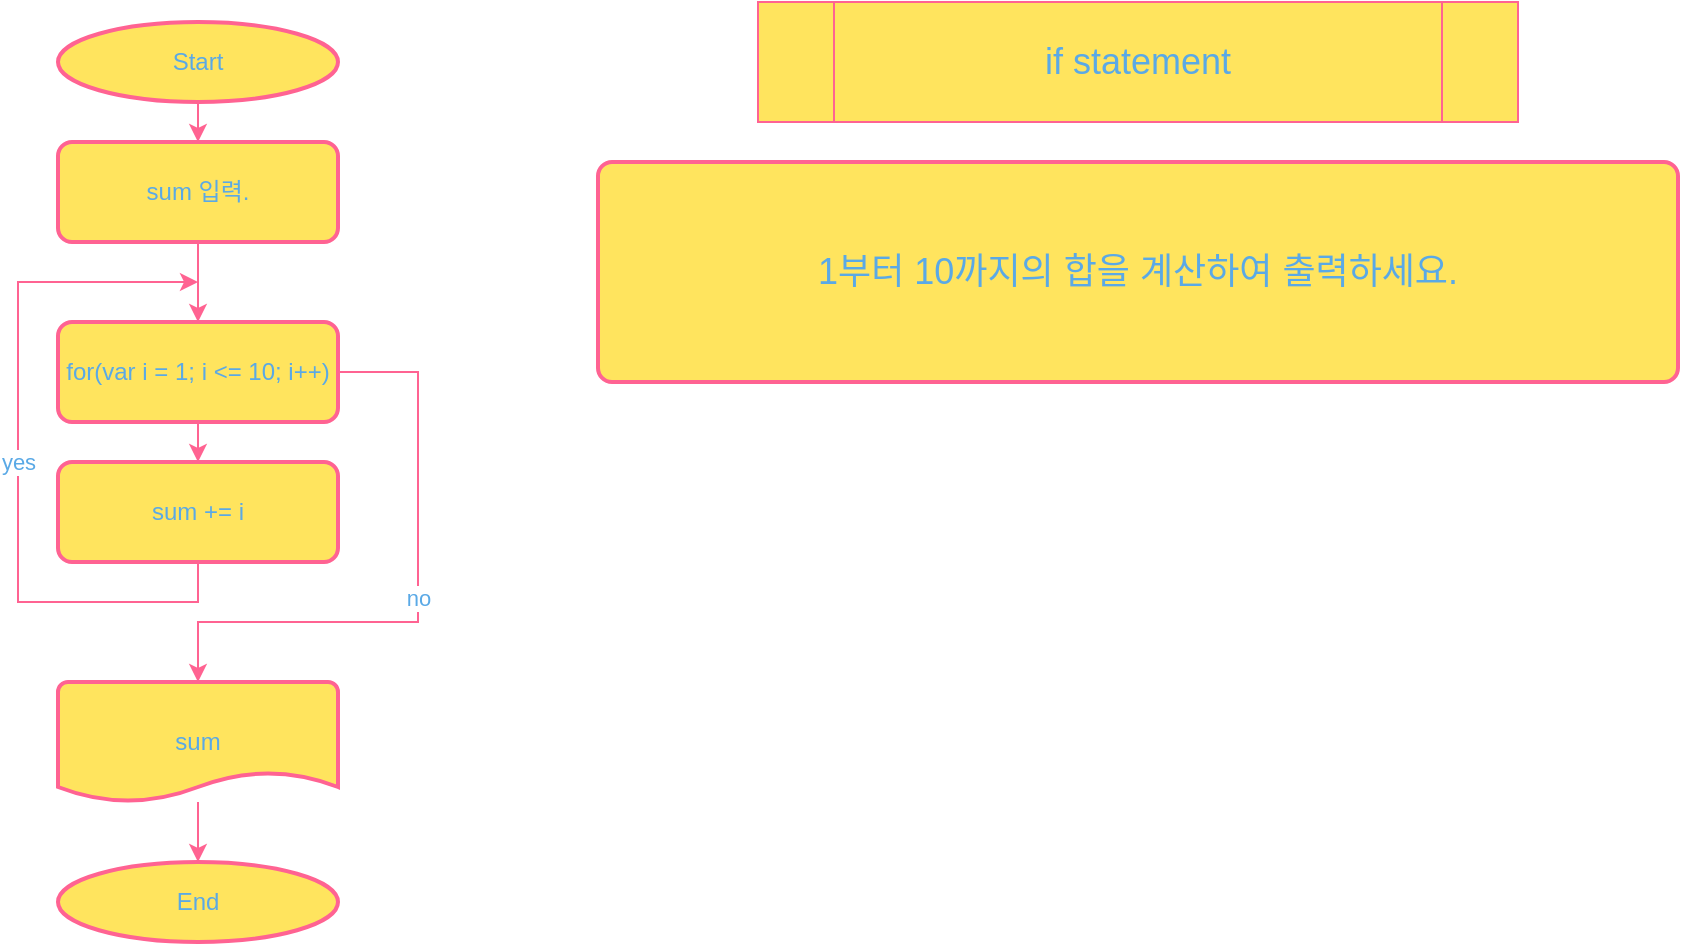 <mxfile version="19.0.3" type="device"><diagram id="ybGDSeF8CcbgvOklf3LH" name="Page-1"><mxGraphModel dx="1102" dy="854" grid="1" gridSize="10" guides="1" tooltips="1" connect="1" arrows="1" fold="1" page="1" pageScale="1" pageWidth="850" pageHeight="1100" math="0" shadow="0"><root><mxCell id="0"/><mxCell id="1" parent="0"/><mxCell id="gnpXuNagueWSG7l9aImw-1" value="if statement" style="shape=process;whiteSpace=wrap;html=1;backgroundOutline=1;fillColor=#FFE45E;strokeColor=#FF6392;fontSize=18;fontColor=#5AA9E6;" vertex="1" parent="1"><mxGeometry x="440" y="20" width="380" height="60" as="geometry"/></mxCell><mxCell id="gnpXuNagueWSG7l9aImw-2" value="1부터 10까지의 합을 계산하여 출력하세요." style="rounded=1;whiteSpace=wrap;html=1;absoluteArcSize=1;arcSize=14;strokeWidth=2;fontSize=18;fillColor=#FFE45E;strokeColor=#FF6392;fontColor=#5AA9E6;" vertex="1" parent="1"><mxGeometry x="360" y="100" width="540" height="110" as="geometry"/></mxCell><mxCell id="gnpXuNagueWSG7l9aImw-9" style="edgeStyle=orthogonalEdgeStyle;rounded=0;orthogonalLoop=1;jettySize=auto;html=1;exitX=0.5;exitY=1;exitDx=0;exitDy=0;exitPerimeter=0;entryX=0.5;entryY=0;entryDx=0;entryDy=0;strokeColor=#FF6392;fontColor=#5AA9E6;" edge="1" parent="1" source="gnpXuNagueWSG7l9aImw-3" target="gnpXuNagueWSG7l9aImw-5"><mxGeometry relative="1" as="geometry"/></mxCell><mxCell id="gnpXuNagueWSG7l9aImw-3" value="Start" style="strokeWidth=2;html=1;shape=mxgraph.flowchart.start_1;whiteSpace=wrap;fillColor=#FFE45E;strokeColor=#FF6392;fontColor=#5AA9E6;" vertex="1" parent="1"><mxGeometry x="90" y="30" width="140" height="40" as="geometry"/></mxCell><mxCell id="gnpXuNagueWSG7l9aImw-4" value="End" style="strokeWidth=2;html=1;shape=mxgraph.flowchart.start_1;whiteSpace=wrap;fillColor=#FFE45E;strokeColor=#FF6392;fontColor=#5AA9E6;" vertex="1" parent="1"><mxGeometry x="90" y="450" width="140" height="40" as="geometry"/></mxCell><mxCell id="gnpXuNagueWSG7l9aImw-10" style="edgeStyle=orthogonalEdgeStyle;rounded=0;orthogonalLoop=1;jettySize=auto;html=1;exitX=0.5;exitY=1;exitDx=0;exitDy=0;entryX=0.5;entryY=0;entryDx=0;entryDy=0;strokeColor=#FF6392;fontColor=#5AA9E6;" edge="1" parent="1" source="gnpXuNagueWSG7l9aImw-5" target="gnpXuNagueWSG7l9aImw-6"><mxGeometry relative="1" as="geometry"/></mxCell><mxCell id="gnpXuNagueWSG7l9aImw-5" value="sum 입력." style="rounded=1;whiteSpace=wrap;html=1;absoluteArcSize=1;arcSize=14;strokeWidth=2;fillColor=#FFE45E;strokeColor=#FF6392;fontColor=#5AA9E6;" vertex="1" parent="1"><mxGeometry x="90" y="90" width="140" height="50" as="geometry"/></mxCell><mxCell id="gnpXuNagueWSG7l9aImw-11" style="edgeStyle=orthogonalEdgeStyle;rounded=0;orthogonalLoop=1;jettySize=auto;html=1;exitX=0.5;exitY=1;exitDx=0;exitDy=0;entryX=0.5;entryY=0;entryDx=0;entryDy=0;strokeColor=#FF6392;fontColor=#5AA9E6;" edge="1" parent="1" source="gnpXuNagueWSG7l9aImw-6" target="gnpXuNagueWSG7l9aImw-7"><mxGeometry relative="1" as="geometry"/></mxCell><mxCell id="gnpXuNagueWSG7l9aImw-13" value="no" style="edgeStyle=orthogonalEdgeStyle;rounded=0;orthogonalLoop=1;jettySize=auto;html=1;entryX=0.5;entryY=0;entryDx=0;entryDy=0;entryPerimeter=0;strokeColor=#FF6392;fontColor=#5AA9E6;" edge="1" parent="1" source="gnpXuNagueWSG7l9aImw-6" target="gnpXuNagueWSG7l9aImw-8"><mxGeometry relative="1" as="geometry"><Array as="points"><mxPoint x="270" y="205"/><mxPoint x="270" y="330"/><mxPoint x="160" y="330"/></Array></mxGeometry></mxCell><mxCell id="gnpXuNagueWSG7l9aImw-6" value="for(var i = 1; i &amp;lt;= 10; i++)" style="rounded=1;whiteSpace=wrap;html=1;absoluteArcSize=1;arcSize=14;strokeWidth=2;fillColor=#FFE45E;strokeColor=#FF6392;fontColor=#5AA9E6;" vertex="1" parent="1"><mxGeometry x="90" y="180" width="140" height="50" as="geometry"/></mxCell><mxCell id="gnpXuNagueWSG7l9aImw-14" value="yes" style="edgeStyle=orthogonalEdgeStyle;rounded=0;orthogonalLoop=1;jettySize=auto;html=1;strokeColor=#FF6392;fontColor=#5AA9E6;" edge="1" parent="1" source="gnpXuNagueWSG7l9aImw-7"><mxGeometry relative="1" as="geometry"><mxPoint x="160" y="160" as="targetPoint"/><Array as="points"><mxPoint x="160" y="320"/><mxPoint x="70" y="320"/><mxPoint x="70" y="160"/></Array></mxGeometry></mxCell><mxCell id="gnpXuNagueWSG7l9aImw-7" value="sum += i" style="rounded=1;whiteSpace=wrap;html=1;absoluteArcSize=1;arcSize=14;strokeWidth=2;fillColor=#FFE45E;strokeColor=#FF6392;fontColor=#5AA9E6;" vertex="1" parent="1"><mxGeometry x="90" y="250" width="140" height="50" as="geometry"/></mxCell><mxCell id="gnpXuNagueWSG7l9aImw-15" value="" style="edgeStyle=orthogonalEdgeStyle;curved=0;rounded=1;sketch=0;orthogonalLoop=1;jettySize=auto;html=1;fontColor=#5AA9E6;strokeColor=#FF6392;fillColor=#FFE45E;" edge="1" parent="1" source="gnpXuNagueWSG7l9aImw-8" target="gnpXuNagueWSG7l9aImw-4"><mxGeometry relative="1" as="geometry"/></mxCell><mxCell id="gnpXuNagueWSG7l9aImw-8" value="sum" style="strokeWidth=2;html=1;shape=mxgraph.flowchart.document2;whiteSpace=wrap;size=0.25;fillColor=#FFE45E;strokeColor=#FF6392;fontColor=#5AA9E6;" vertex="1" parent="1"><mxGeometry x="90" y="360" width="140" height="60" as="geometry"/></mxCell></root></mxGraphModel></diagram></mxfile>